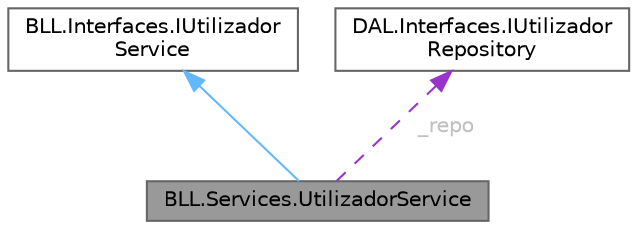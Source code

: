 digraph "BLL.Services.UtilizadorService"
{
 // LATEX_PDF_SIZE
  bgcolor="transparent";
  edge [fontname=Helvetica,fontsize=10,labelfontname=Helvetica,labelfontsize=10];
  node [fontname=Helvetica,fontsize=10,shape=box,height=0.2,width=0.4];
  Node1 [id="Node000001",label="BLL.Services.UtilizadorService",height=0.2,width=0.4,color="gray40", fillcolor="grey60", style="filled", fontcolor="black",tooltip="Serviço responsável pela lógica de utilizadores."];
  Node2 -> Node1 [id="edge1_Node000001_Node000002",dir="back",color="steelblue1",style="solid",tooltip=" "];
  Node2 [id="Node000002",label="BLL.Interfaces.IUtilizador\lService",height=0.2,width=0.4,color="gray40", fillcolor="white", style="filled",URL="$interface_b_l_l_1_1_interfaces_1_1_i_utilizador_service.html",tooltip="Define as operações relacionadas com utilizadores."];
  Node3 -> Node1 [id="edge2_Node000001_Node000003",dir="back",color="darkorchid3",style="dashed",tooltip=" ",label=<<TABLE CELLBORDER="0" BORDER="0"><TR><TD VALIGN="top" ALIGN="LEFT" CELLPADDING="1" CELLSPACING="0">_repo</TD></TR>
</TABLE>> ,fontcolor="grey" ];
  Node3 [id="Node000003",label="DAL.Interfaces.IUtilizador\lRepository",height=0.2,width=0.4,color="gray40", fillcolor="white", style="filled",URL="$interface_d_a_l_1_1_interfaces_1_1_i_utilizador_repository.html",tooltip=" "];
}
